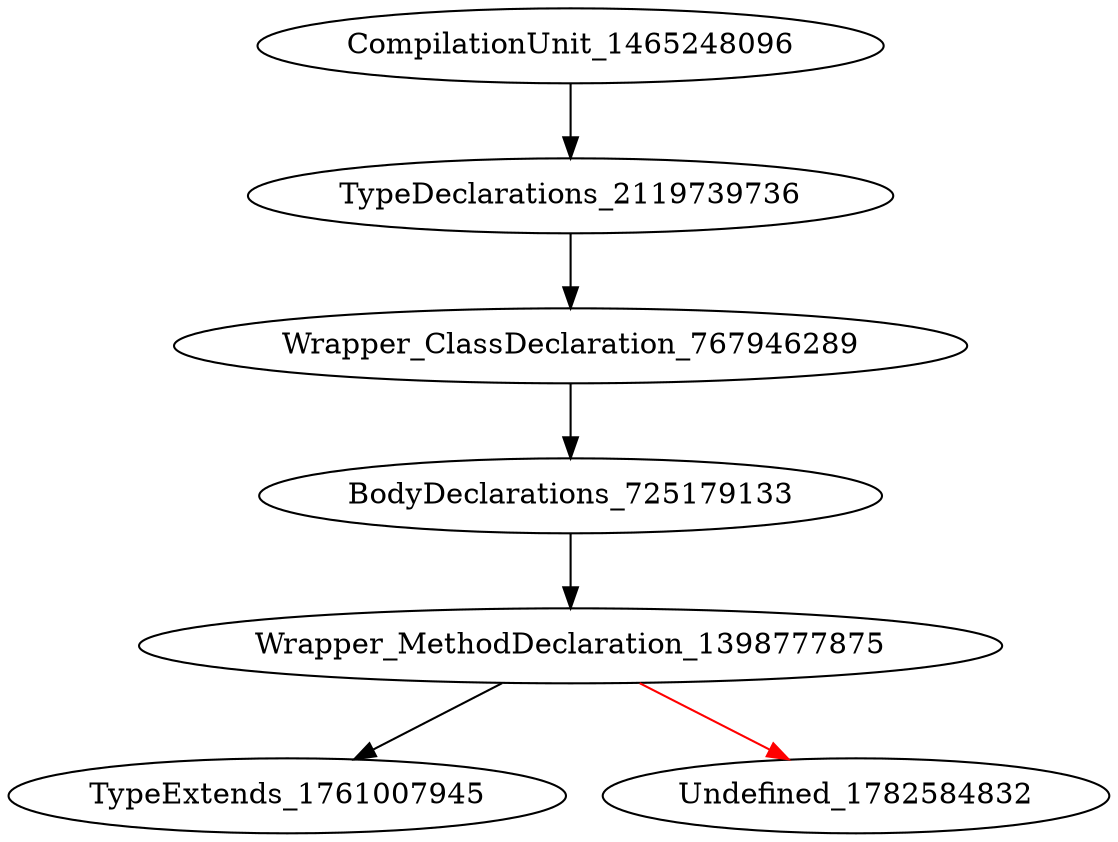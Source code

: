 digraph {
CompilationUnit_1465248096 -> TypeDeclarations_2119739736
TypeDeclarations_2119739736 -> Wrapper_ClassDeclaration_767946289
Wrapper_ClassDeclaration_767946289 -> BodyDeclarations_725179133
BodyDeclarations_725179133 -> Wrapper_MethodDeclaration_1398777875
Wrapper_MethodDeclaration_1398777875 -> TypeExtends_1761007945
Wrapper_MethodDeclaration_1398777875 -> Undefined_1782584832 [color = red] 
}